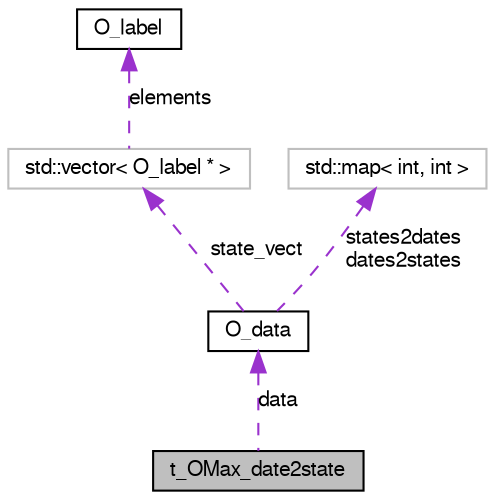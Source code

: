 digraph G
{
  bgcolor="transparent";
  edge [fontname="FreeSans",fontsize="10",labelfontname="FreeSans",labelfontsize="10"];
  node [fontname="FreeSans",fontsize="10",shape=record];
  Node1 [label="t_OMax_date2state",height=0.2,width=0.4,color="black", fillcolor="grey75", style="filled" fontcolor="black"];
  Node2 -> Node1 [dir=back,color="darkorchid3",fontsize="10",style="dashed",label="data",fontname="FreeSans"];
  Node2 [label="O_data",height=0.2,width=0.4,color="black",URL="$class_o__data.html",tooltip="Data sequence class."];
  Node3 -> Node2 [dir=back,color="darkorchid3",fontsize="10",style="dashed",label="state_vect",fontname="FreeSans"];
  Node3 [label="std::vector\< O_label * \>",height=0.2,width=0.4,color="grey75"];
  Node4 -> Node3 [dir=back,color="darkorchid3",fontsize="10",style="dashed",label="elements",fontname="FreeSans"];
  Node4 [label="O_label",height=0.2,width=0.4,color="black",URL="$class_o__label.html",tooltip="Generic state of a data sequence."];
  Node5 -> Node2 [dir=back,color="darkorchid3",fontsize="10",style="dashed",label="states2dates\ndates2states",fontname="FreeSans"];
  Node5 [label="std::map\< int, int \>",height=0.2,width=0.4,color="grey75"];
}
